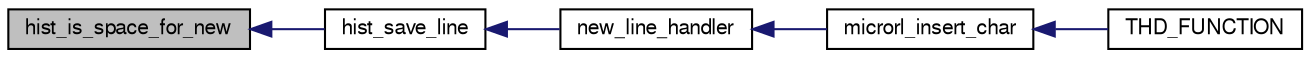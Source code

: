 digraph "hist_is_space_for_new"
{
  edge [fontname="FreeSans",fontsize="10",labelfontname="FreeSans",labelfontsize="10"];
  node [fontname="FreeSans",fontsize="10",shape=record];
  rankdir="LR";
  Node1 [label="hist_is_space_for_new",height=0.2,width=0.4,color="black", fillcolor="grey75", style="filled", fontcolor="black"];
  Node1 -> Node2 [dir="back",color="midnightblue",fontsize="10",style="solid",fontname="FreeSans"];
  Node2 [label="hist_save_line",height=0.2,width=0.4,color="black", fillcolor="white", style="filled",URL="$microrl_8c.html#a0bf1a06d92693a88ee0e8f3361094e8c"];
  Node2 -> Node3 [dir="back",color="midnightblue",fontsize="10",style="solid",fontname="FreeSans"];
  Node3 [label="new_line_handler",height=0.2,width=0.4,color="black", fillcolor="white", style="filled",URL="$microrl_8c.html#a29da983c5d24908305de3b0d90812bf3"];
  Node3 -> Node4 [dir="back",color="midnightblue",fontsize="10",style="solid",fontname="FreeSans"];
  Node4 [label="microrl_insert_char",height=0.2,width=0.4,color="black", fillcolor="white", style="filled",URL="$microrl_8h.html#aa15d938f881d47f53bef3927b0f878d4"];
  Node4 -> Node5 [dir="back",color="midnightblue",fontsize="10",style="solid",fontname="FreeSans"];
  Node5 [label="THD_FUNCTION",height=0.2,width=0.4,color="black", fillcolor="white", style="filled",URL="$group__SHELL.html#ga472381256b3383811839c3b94608f35a",tooltip="Shell thread function. "];
}
